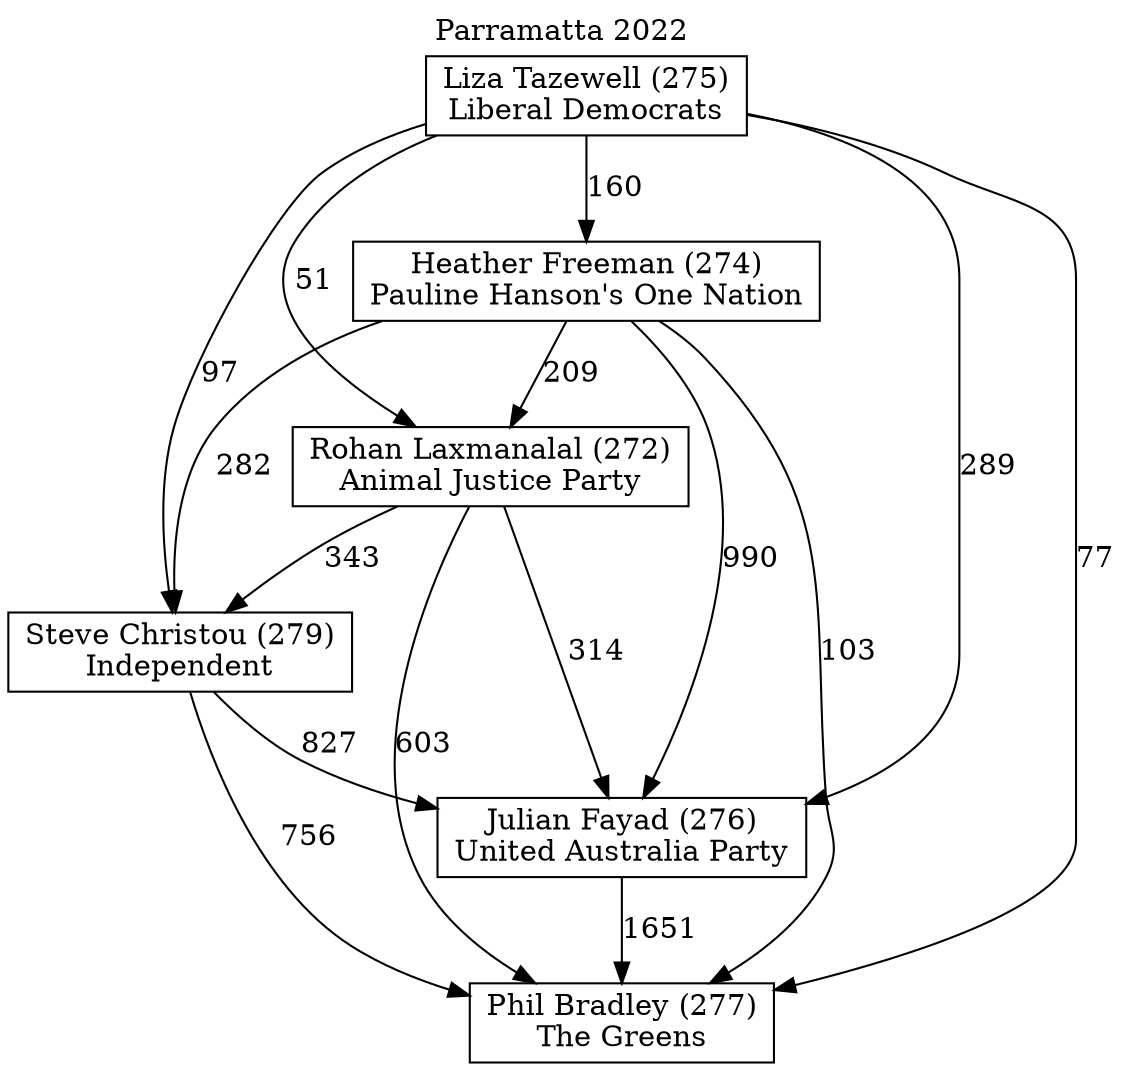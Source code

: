 // House preference flow
digraph "Phil Bradley (277)_Parramatta_2022" {
	graph [label="Parramatta 2022" labelloc=t mclimit=10]
	node [shape=box]
	"Julian Fayad (276)" [label="Julian Fayad (276)
United Australia Party"]
	"Rohan Laxmanalal (272)" [label="Rohan Laxmanalal (272)
Animal Justice Party"]
	"Phil Bradley (277)" [label="Phil Bradley (277)
The Greens"]
	"Heather Freeman (274)" [label="Heather Freeman (274)
Pauline Hanson's One Nation"]
	"Liza Tazewell (275)" [label="Liza Tazewell (275)
Liberal Democrats"]
	"Steve Christou (279)" [label="Steve Christou (279)
Independent"]
	"Heather Freeman (274)" -> "Julian Fayad (276)" [label=990]
	"Liza Tazewell (275)" -> "Phil Bradley (277)" [label=77]
	"Liza Tazewell (275)" -> "Steve Christou (279)" [label=97]
	"Rohan Laxmanalal (272)" -> "Steve Christou (279)" [label=343]
	"Steve Christou (279)" -> "Julian Fayad (276)" [label=827]
	"Steve Christou (279)" -> "Phil Bradley (277)" [label=756]
	"Heather Freeman (274)" -> "Rohan Laxmanalal (272)" [label=209]
	"Liza Tazewell (275)" -> "Heather Freeman (274)" [label=160]
	"Liza Tazewell (275)" -> "Rohan Laxmanalal (272)" [label=51]
	"Rohan Laxmanalal (272)" -> "Phil Bradley (277)" [label=603]
	"Julian Fayad (276)" -> "Phil Bradley (277)" [label=1651]
	"Heather Freeman (274)" -> "Phil Bradley (277)" [label=103]
	"Heather Freeman (274)" -> "Steve Christou (279)" [label=282]
	"Rohan Laxmanalal (272)" -> "Julian Fayad (276)" [label=314]
	"Liza Tazewell (275)" -> "Julian Fayad (276)" [label=289]
}

